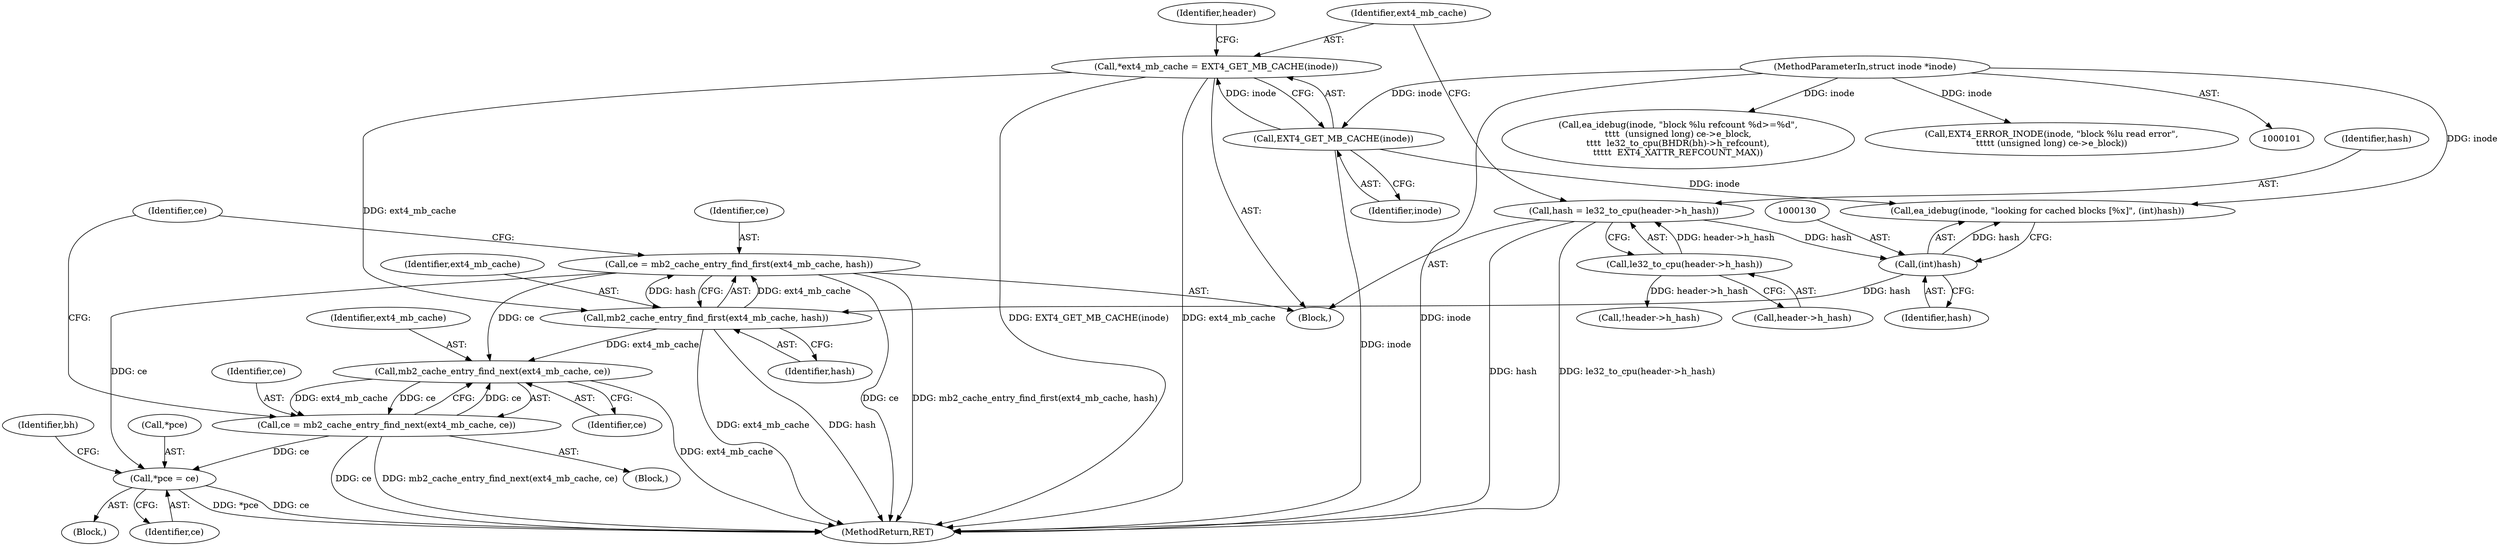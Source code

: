 digraph "0_linux_82939d7999dfc1f1998c4b1c12e2f19edbdff272_4@pointer" {
"1000195" [label="(Call,*pce = ce)"];
"1000132" [label="(Call,ce = mb2_cache_entry_find_first(ext4_mb_cache, hash))"];
"1000134" [label="(Call,mb2_cache_entry_find_first(ext4_mb_cache, hash))"];
"1000115" [label="(Call,*ext4_mb_cache = EXT4_GET_MB_CACHE(inode))"];
"1000117" [label="(Call,EXT4_GET_MB_CACHE(inode))"];
"1000102" [label="(MethodParameterIn,struct inode *inode)"];
"1000129" [label="(Call,(int)hash)"];
"1000107" [label="(Call,hash = le32_to_cpu(header->h_hash))"];
"1000109" [label="(Call,le32_to_cpu(header->h_hash))"];
"1000203" [label="(Call,ce = mb2_cache_entry_find_next(ext4_mb_cache, ce))"];
"1000205" [label="(Call,mb2_cache_entry_find_next(ext4_mb_cache, ce))"];
"1000108" [label="(Identifier,hash)"];
"1000116" [label="(Identifier,ext4_mb_cache)"];
"1000206" [label="(Identifier,ext4_mb_cache)"];
"1000109" [label="(Call,le32_to_cpu(header->h_hash))"];
"1000117" [label="(Call,EXT4_GET_MB_CACHE(inode))"];
"1000138" [label="(Identifier,ce)"];
"1000102" [label="(MethodParameterIn,struct inode *inode)"];
"1000204" [label="(Identifier,ce)"];
"1000136" [label="(Identifier,hash)"];
"1000120" [label="(Call,!header->h_hash)"];
"1000115" [label="(Call,*ext4_mb_cache = EXT4_GET_MB_CACHE(inode))"];
"1000110" [label="(Call,header->h_hash)"];
"1000194" [label="(Block,)"];
"1000196" [label="(Call,*pce)"];
"1000205" [label="(Call,mb2_cache_entry_find_next(ext4_mb_cache, ce))"];
"1000133" [label="(Identifier,ce)"];
"1000118" [label="(Identifier,inode)"];
"1000207" [label="(Identifier,ce)"];
"1000135" [label="(Identifier,ext4_mb_cache)"];
"1000129" [label="(Call,(int)hash)"];
"1000131" [label="(Identifier,hash)"];
"1000200" [label="(Identifier,bh)"];
"1000198" [label="(Identifier,ce)"];
"1000172" [label="(Call,ea_idebug(inode, \"block %lu refcount %d>=%d\",\n\t\t\t\t  (unsigned long) ce->e_block,\n\t\t\t\t  le32_to_cpu(BHDR(bh)->h_refcount),\n\t\t\t\t\t  EXT4_XATTR_REFCOUNT_MAX))"];
"1000195" [label="(Call,*pce = ce)"];
"1000210" [label="(MethodReturn,RET)"];
"1000107" [label="(Call,hash = le32_to_cpu(header->h_hash))"];
"1000203" [label="(Call,ce = mb2_cache_entry_find_next(ext4_mb_cache, ce))"];
"1000134" [label="(Call,mb2_cache_entry_find_first(ext4_mb_cache, hash))"];
"1000139" [label="(Block,)"];
"1000122" [label="(Identifier,header)"];
"1000154" [label="(Call,EXT4_ERROR_INODE(inode, \"block %lu read error\",\n\t\t\t\t\t (unsigned long) ce->e_block))"];
"1000126" [label="(Call,ea_idebug(inode, \"looking for cached blocks [%x]\", (int)hash))"];
"1000132" [label="(Call,ce = mb2_cache_entry_find_first(ext4_mb_cache, hash))"];
"1000105" [label="(Block,)"];
"1000195" -> "1000194"  [label="AST: "];
"1000195" -> "1000198"  [label="CFG: "];
"1000196" -> "1000195"  [label="AST: "];
"1000198" -> "1000195"  [label="AST: "];
"1000200" -> "1000195"  [label="CFG: "];
"1000195" -> "1000210"  [label="DDG: *pce"];
"1000195" -> "1000210"  [label="DDG: ce"];
"1000132" -> "1000195"  [label="DDG: ce"];
"1000203" -> "1000195"  [label="DDG: ce"];
"1000132" -> "1000105"  [label="AST: "];
"1000132" -> "1000134"  [label="CFG: "];
"1000133" -> "1000132"  [label="AST: "];
"1000134" -> "1000132"  [label="AST: "];
"1000138" -> "1000132"  [label="CFG: "];
"1000132" -> "1000210"  [label="DDG: mb2_cache_entry_find_first(ext4_mb_cache, hash)"];
"1000132" -> "1000210"  [label="DDG: ce"];
"1000134" -> "1000132"  [label="DDG: ext4_mb_cache"];
"1000134" -> "1000132"  [label="DDG: hash"];
"1000132" -> "1000205"  [label="DDG: ce"];
"1000134" -> "1000136"  [label="CFG: "];
"1000135" -> "1000134"  [label="AST: "];
"1000136" -> "1000134"  [label="AST: "];
"1000134" -> "1000210"  [label="DDG: ext4_mb_cache"];
"1000134" -> "1000210"  [label="DDG: hash"];
"1000115" -> "1000134"  [label="DDG: ext4_mb_cache"];
"1000129" -> "1000134"  [label="DDG: hash"];
"1000134" -> "1000205"  [label="DDG: ext4_mb_cache"];
"1000115" -> "1000105"  [label="AST: "];
"1000115" -> "1000117"  [label="CFG: "];
"1000116" -> "1000115"  [label="AST: "];
"1000117" -> "1000115"  [label="AST: "];
"1000122" -> "1000115"  [label="CFG: "];
"1000115" -> "1000210"  [label="DDG: EXT4_GET_MB_CACHE(inode)"];
"1000115" -> "1000210"  [label="DDG: ext4_mb_cache"];
"1000117" -> "1000115"  [label="DDG: inode"];
"1000117" -> "1000118"  [label="CFG: "];
"1000118" -> "1000117"  [label="AST: "];
"1000117" -> "1000210"  [label="DDG: inode"];
"1000102" -> "1000117"  [label="DDG: inode"];
"1000117" -> "1000126"  [label="DDG: inode"];
"1000102" -> "1000101"  [label="AST: "];
"1000102" -> "1000210"  [label="DDG: inode"];
"1000102" -> "1000126"  [label="DDG: inode"];
"1000102" -> "1000154"  [label="DDG: inode"];
"1000102" -> "1000172"  [label="DDG: inode"];
"1000129" -> "1000126"  [label="AST: "];
"1000129" -> "1000131"  [label="CFG: "];
"1000130" -> "1000129"  [label="AST: "];
"1000131" -> "1000129"  [label="AST: "];
"1000126" -> "1000129"  [label="CFG: "];
"1000129" -> "1000126"  [label="DDG: hash"];
"1000107" -> "1000129"  [label="DDG: hash"];
"1000107" -> "1000105"  [label="AST: "];
"1000107" -> "1000109"  [label="CFG: "];
"1000108" -> "1000107"  [label="AST: "];
"1000109" -> "1000107"  [label="AST: "];
"1000116" -> "1000107"  [label="CFG: "];
"1000107" -> "1000210"  [label="DDG: hash"];
"1000107" -> "1000210"  [label="DDG: le32_to_cpu(header->h_hash)"];
"1000109" -> "1000107"  [label="DDG: header->h_hash"];
"1000109" -> "1000110"  [label="CFG: "];
"1000110" -> "1000109"  [label="AST: "];
"1000109" -> "1000120"  [label="DDG: header->h_hash"];
"1000203" -> "1000139"  [label="AST: "];
"1000203" -> "1000205"  [label="CFG: "];
"1000204" -> "1000203"  [label="AST: "];
"1000205" -> "1000203"  [label="AST: "];
"1000138" -> "1000203"  [label="CFG: "];
"1000203" -> "1000210"  [label="DDG: mb2_cache_entry_find_next(ext4_mb_cache, ce)"];
"1000203" -> "1000210"  [label="DDG: ce"];
"1000205" -> "1000203"  [label="DDG: ext4_mb_cache"];
"1000205" -> "1000203"  [label="DDG: ce"];
"1000203" -> "1000205"  [label="DDG: ce"];
"1000205" -> "1000207"  [label="CFG: "];
"1000206" -> "1000205"  [label="AST: "];
"1000207" -> "1000205"  [label="AST: "];
"1000205" -> "1000210"  [label="DDG: ext4_mb_cache"];
}
